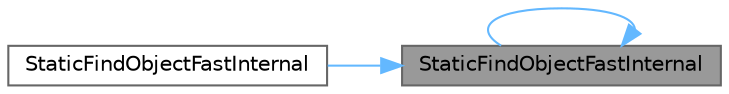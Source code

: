 digraph "StaticFindObjectFastInternal"
{
 // INTERACTIVE_SVG=YES
 // LATEX_PDF_SIZE
  bgcolor="transparent";
  edge [fontname=Helvetica,fontsize=10,labelfontname=Helvetica,labelfontsize=10];
  node [fontname=Helvetica,fontsize=10,shape=box,height=0.2,width=0.4];
  rankdir="RL";
  Node1 [id="Node000001",label="StaticFindObjectFastInternal",height=0.2,width=0.4,color="gray40", fillcolor="grey60", style="filled", fontcolor="black",tooltip="Private internal version of StaticFindObjectFast that allows using 0 exclusion flags."];
  Node1 -> Node1 [id="edge1_Node000001_Node000001",dir="back",color="steelblue1",style="solid",tooltip=" "];
  Node1 -> Node2 [id="edge2_Node000001_Node000002",dir="back",color="steelblue1",style="solid",tooltip=" "];
  Node2 [id="Node000002",label="StaticFindObjectFastInternal",height=0.2,width=0.4,color="grey40", fillcolor="white", style="filled",URL="$d2/ddf/UObjectHash_8h.html#a302653e0c5df941a1df8dae83a5f535c",tooltip="Variation of StaticFindObjectFastInternal that uses remote id."];
}
